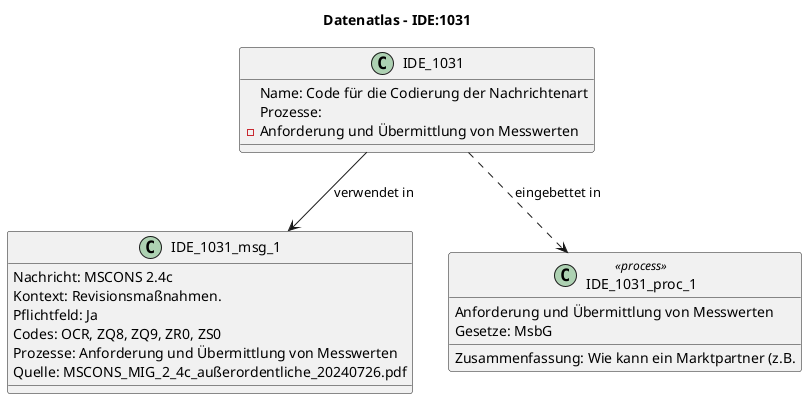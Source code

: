 @startuml
title Datenatlas – IDE:1031
class IDE_1031 {
  Name: Code für die Codierung der Nachrichtenart
  Prozesse:
    - Anforderung und Übermittlung von Messwerten
}
class IDE_1031_msg_1 {
  Nachricht: MSCONS 2.4c
  Kontext: Revisionsmaßnahmen.
  Pflichtfeld: Ja
  Codes: OCR, ZQ8, ZQ9, ZR0, ZS0
  Prozesse: Anforderung und Übermittlung von Messwerten
  Quelle: MSCONS_MIG_2_4c_außerordentliche_20240726.pdf
}
IDE_1031 --> IDE_1031_msg_1 : verwendet in
class IDE_1031_proc_1 <<process>> {
  Anforderung und Übermittlung von Messwerten
  Gesetze: MsbG
  Zusammenfassung: Wie kann ein Marktpartner (z.B.
}
IDE_1031 ..> IDE_1031_proc_1 : eingebettet in
@enduml